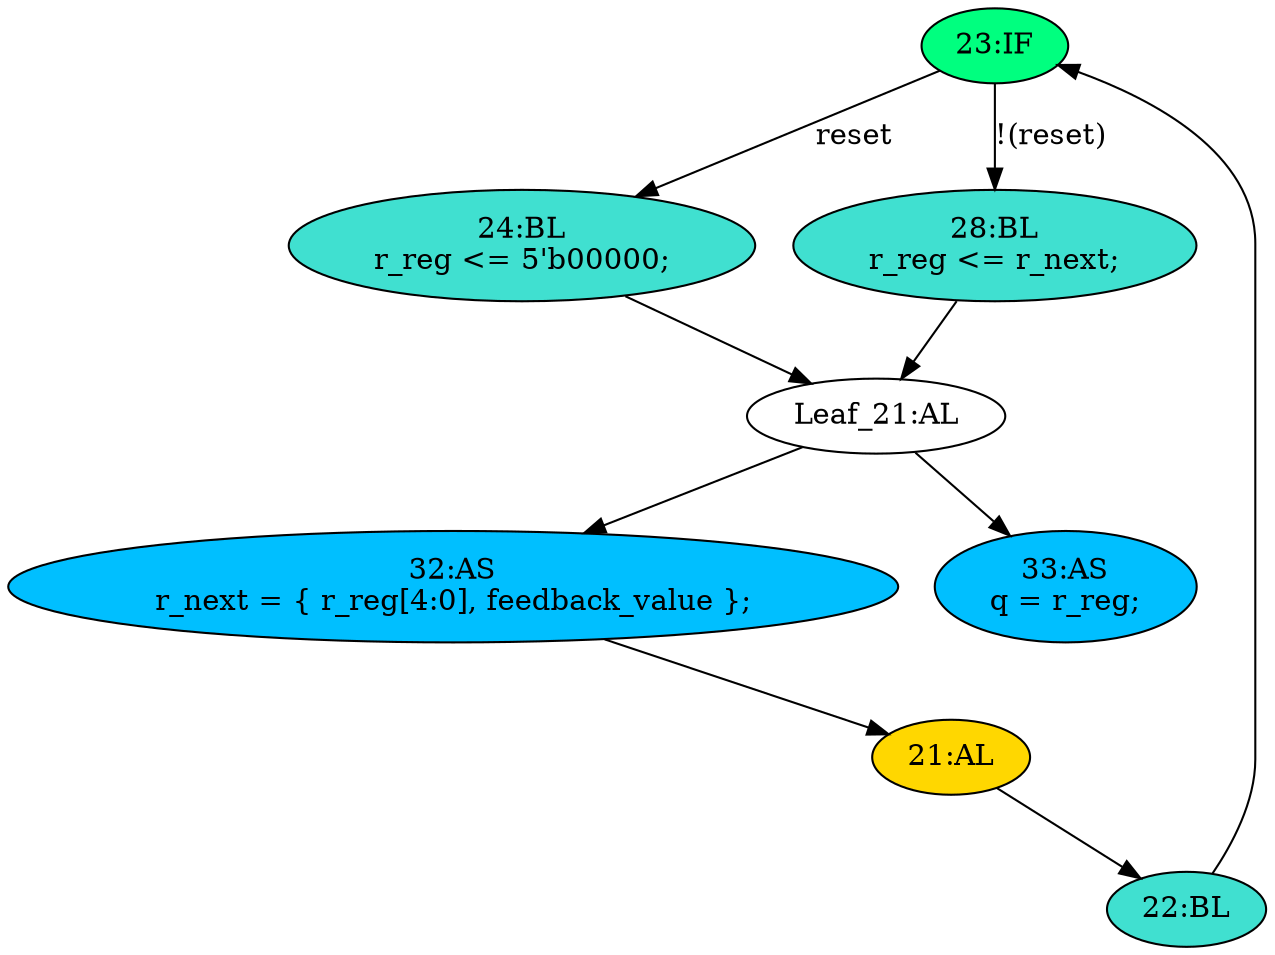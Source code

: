strict digraph "compose( ,  )" {
	node [label="\N"];
	"23:IF"	[ast="<pyverilog.vparser.ast.IfStatement object at 0x7f56dbcb1450>",
		fillcolor=springgreen,
		label="23:IF",
		statements="[]",
		style=filled,
		typ=IfStatement];
	"24:BL"	[ast="<pyverilog.vparser.ast.Block object at 0x7f56dbca3210>",
		fillcolor=turquoise,
		label="24:BL
r_reg <= 5'b00000;",
		statements="[<pyverilog.vparser.ast.NonblockingSubstitution object at 0x7f56dbcb1150>]",
		style=filled,
		typ=Block];
	"23:IF" -> "24:BL"	[cond="['reset']",
		label=reset,
		lineno=23];
	"28:BL"	[ast="<pyverilog.vparser.ast.Block object at 0x7f56dbcb1050>",
		fillcolor=turquoise,
		label="28:BL
r_reg <= r_next;",
		statements="[<pyverilog.vparser.ast.NonblockingSubstitution object at 0x7f56dbcbd6d0>]",
		style=filled,
		typ=Block];
	"23:IF" -> "28:BL"	[cond="['reset']",
		label="!(reset)",
		lineno=23];
	"32:AS"	[ast="<pyverilog.vparser.ast.Assign object at 0x7f56dbca6450>",
		def_var="['r_next']",
		fillcolor=deepskyblue,
		label="32:AS
r_next = { r_reg[4:0], feedback_value };",
		statements="[]",
		style=filled,
		typ=Assign,
		use_var="['r_reg', 'feedback_value']"];
	"21:AL"	[ast="<pyverilog.vparser.ast.Always object at 0x7f56dbca3ed0>",
		clk_sens=True,
		fillcolor=gold,
		label="21:AL",
		sens="['clk', 'reset']",
		statements="[]",
		style=filled,
		typ=Always,
		use_var="['reset', 'r_next']"];
	"32:AS" -> "21:AL";
	"Leaf_21:AL"	[def_var="['r_reg']",
		label="Leaf_21:AL"];
	"Leaf_21:AL" -> "32:AS";
	"33:AS"	[ast="<pyverilog.vparser.ast.Assign object at 0x7f56dbca6290>",
		def_var="['q']",
		fillcolor=deepskyblue,
		label="33:AS
q = r_reg;",
		statements="[]",
		style=filled,
		typ=Assign,
		use_var="['r_reg']"];
	"Leaf_21:AL" -> "33:AS";
	"22:BL"	[ast="<pyverilog.vparser.ast.Block object at 0x7f56dbc4ee90>",
		fillcolor=turquoise,
		label="22:BL",
		statements="[]",
		style=filled,
		typ=Block];
	"22:BL" -> "23:IF"	[cond="[]",
		lineno=None];
	"24:BL" -> "Leaf_21:AL"	[cond="[]",
		lineno=None];
	"21:AL" -> "22:BL"	[cond="[]",
		lineno=None];
	"28:BL" -> "Leaf_21:AL"	[cond="[]",
		lineno=None];
}
